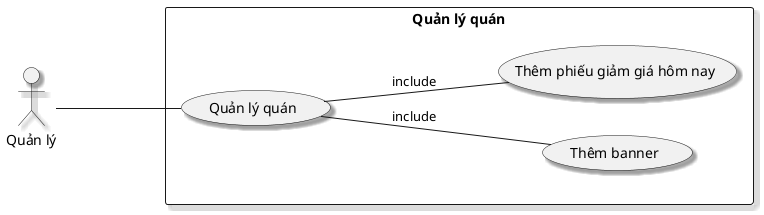 @startuml QuanLyQuan
skinparam monochrome true
skinparam Shadowing true


left to right direction

actor "Quản lý" as ql



rectangle "Quản lý quán"{
usecase "Quản lý quán" as qlq

usecase "Thêm banner" as tbn
usecase "Thêm phiếu giảm giá hôm nay" as tmgg

}
ql --- qlq

  qlq --- tbn:include
  qlq --- tmgg:include




@enduml

